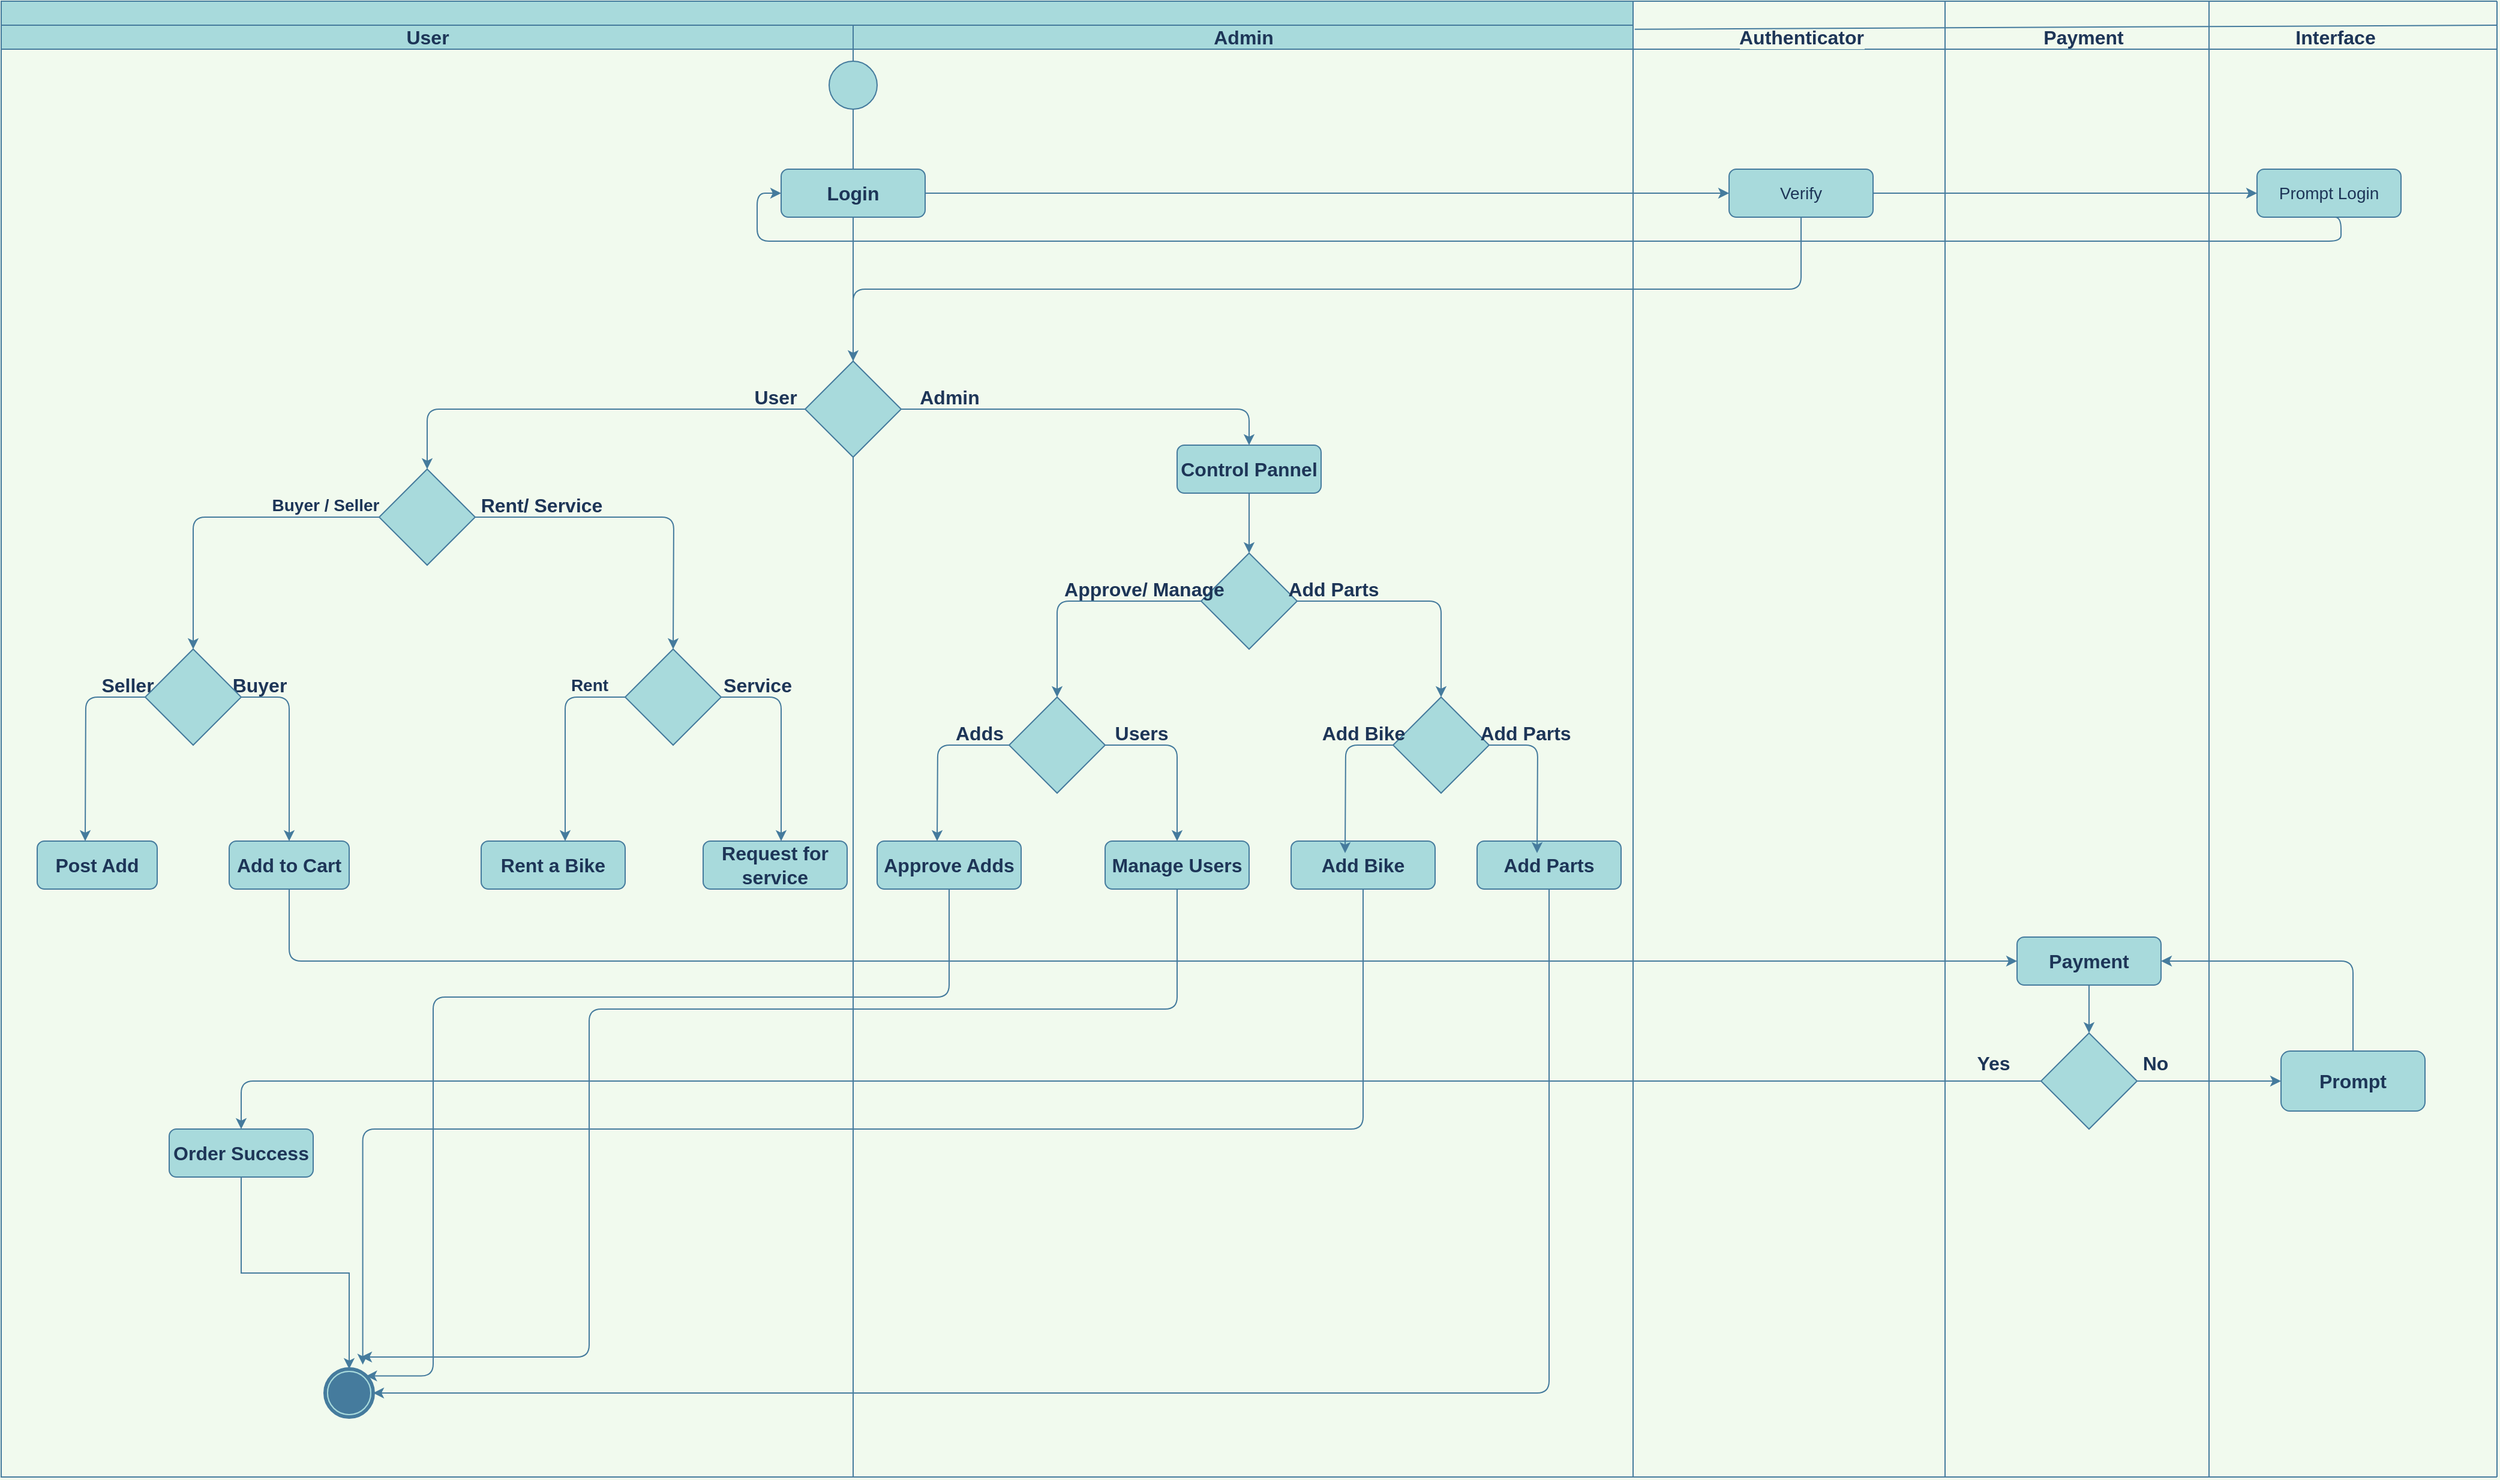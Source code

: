 <mxfile version="14.2.4" type="device" pages="2"><diagram name="Page-2" id="5qlqW452l-z0rdP3aqhX"><mxGraphModel dx="1447" dy="712" grid="1" gridSize="10" guides="1" tooltips="1" connect="1" arrows="1" fold="1" page="1" pageScale="1" pageWidth="850" pageHeight="1100" background="#F1FAEE" math="0" shadow="0"><root><mxCell id="WFBLkfifFqi8_NYRLRAN-0"/><mxCell id="WFBLkfifFqi8_NYRLRAN-1" parent="WFBLkfifFqi8_NYRLRAN-0"/><mxCell id="9y8z0oqOHh5RR7mbrxI9-0" value="" style="swimlane;html=1;childLayout=stackLayout;startSize=20;rounded=0;shadow=0;comic=0;labelBackgroundColor=none;strokeWidth=1;fontFamily=Verdana;fontSize=12;align=center;fillColor=#A8DADC;strokeColor=#457B9D;fontColor=#1D3557;" vertex="1" parent="WFBLkfifFqi8_NYRLRAN-1"><mxGeometry x="80" y="20" width="1360" height="1230" as="geometry"/></mxCell><mxCell id="9y8z0oqOHh5RR7mbrxI9-1" value="&lt;font style=&quot;font-size: 16px&quot;&gt;User&lt;/font&gt;" style="swimlane;html=1;startSize=20;fillColor=#A8DADC;strokeColor=#457B9D;fontColor=#1D3557;" vertex="1" parent="9y8z0oqOHh5RR7mbrxI9-0"><mxGeometry y="20" width="710" height="1210" as="geometry"/></mxCell><mxCell id="9y8z0oqOHh5RR7mbrxI9-2" value="&lt;font style=&quot;font-size: 16px&quot;&gt;&lt;b&gt;User&lt;/b&gt;&lt;/font&gt;" style="text;html=1;align=center;verticalAlign=middle;resizable=0;points=[];autosize=1;fontColor=#1D3557;" vertex="1" parent="9y8z0oqOHh5RR7mbrxI9-1"><mxGeometry x="620" y="300" width="50" height="20" as="geometry"/></mxCell><mxCell id="9y8z0oqOHh5RR7mbrxI9-3" value="" style="rhombus;whiteSpace=wrap;html=1;fillColor=#A8DADC;strokeColor=#457B9D;fontColor=#1D3557;" vertex="1" parent="9y8z0oqOHh5RR7mbrxI9-1"><mxGeometry x="315" y="370" width="80" height="80" as="geometry"/></mxCell><mxCell id="9y8z0oqOHh5RR7mbrxI9-4" value="&lt;font size=&quot;1&quot;&gt;&lt;b style=&quot;font-size: 16px&quot;&gt;Seller&lt;/b&gt;&lt;/font&gt;" style="text;html=1;align=center;verticalAlign=middle;resizable=0;points=[];autosize=1;fontColor=#1D3557;" vertex="1" parent="9y8z0oqOHh5RR7mbrxI9-1"><mxGeometry x="75" y="540" width="60" height="20" as="geometry"/></mxCell><mxCell id="9y8z0oqOHh5RR7mbrxI9-5" value="&lt;b&gt;&lt;font style=&quot;font-size: 16px&quot;&gt;Post Add&lt;/font&gt;&lt;/b&gt;" style="rounded=1;whiteSpace=wrap;html=1;fillColor=#A8DADC;strokeColor=#457B9D;fontColor=#1D3557;" vertex="1" parent="9y8z0oqOHh5RR7mbrxI9-1"><mxGeometry x="30" y="680" width="100" height="40" as="geometry"/></mxCell><mxCell id="9y8z0oqOHh5RR7mbrxI9-6" value="&lt;b&gt;&lt;font style=&quot;font-size: 16px&quot;&gt;Add to Cart&lt;/font&gt;&lt;/b&gt;" style="rounded=1;whiteSpace=wrap;html=1;fillColor=#A8DADC;strokeColor=#457B9D;fontColor=#1D3557;" vertex="1" parent="9y8z0oqOHh5RR7mbrxI9-1"><mxGeometry x="190" y="680" width="100" height="40" as="geometry"/></mxCell><mxCell id="9y8z0oqOHh5RR7mbrxI9-7" style="edgeStyle=orthogonalEdgeStyle;rounded=0;orthogonalLoop=1;jettySize=auto;html=1;exitX=0.5;exitY=1;exitDx=0;exitDy=0;entryX=0.5;entryY=0;entryDx=0;entryDy=0;strokeColor=#457B9D;fontColor=#1D3557;labelBackgroundColor=#F1FAEE;" edge="1" parent="9y8z0oqOHh5RR7mbrxI9-1" source="9y8z0oqOHh5RR7mbrxI9-8" target="9y8z0oqOHh5RR7mbrxI9-9"><mxGeometry relative="1" as="geometry"/></mxCell><mxCell id="9y8z0oqOHh5RR7mbrxI9-8" value="&lt;font size=&quot;1&quot;&gt;&lt;b style=&quot;font-size: 16px&quot;&gt;Order Success&lt;/b&gt;&lt;/font&gt;" style="rounded=1;whiteSpace=wrap;html=1;fillColor=#A8DADC;strokeColor=#457B9D;fontColor=#1D3557;" vertex="1" parent="9y8z0oqOHh5RR7mbrxI9-1"><mxGeometry x="140" y="920" width="120" height="40" as="geometry"/></mxCell><mxCell id="9y8z0oqOHh5RR7mbrxI9-9" value="" style="shape=mxgraph.bpmn.shape;html=1;verticalLabelPosition=bottom;verticalAlign=top;perimeter=ellipsePerimeter;outline=end;symbol=terminate;rounded=0;shadow=0;comic=0;strokeWidth=1;fontFamily=Verdana;fontSize=12;align=center;fillColor=#A8DADC;strokeColor=#457B9D;fontColor=#1D3557;labelBackgroundColor=#F1FAEE;" vertex="1" parent="9y8z0oqOHh5RR7mbrxI9-1"><mxGeometry x="270" y="1120" width="40" height="40" as="geometry"/></mxCell><mxCell id="9y8z0oqOHh5RR7mbrxI9-10" value="&lt;font size=&quot;1&quot;&gt;&lt;b style=&quot;font-size: 16px&quot;&gt;Buyer&lt;/b&gt;&lt;/font&gt;" style="text;html=1;align=center;verticalAlign=middle;resizable=0;points=[];autosize=1;fontColor=#1D3557;" vertex="1" parent="9y8z0oqOHh5RR7mbrxI9-1"><mxGeometry x="185" y="540" width="60" height="20" as="geometry"/></mxCell><mxCell id="9y8z0oqOHh5RR7mbrxI9-11" style="edgeStyle=orthogonalEdgeStyle;rounded=1;orthogonalLoop=1;jettySize=auto;html=1;exitX=1;exitY=0.5;exitDx=0;exitDy=0;entryX=0.5;entryY=0;entryDx=0;entryDy=0;strokeColor=#457B9D;fillColor=#A8DADC;fontColor=#1D3557;labelBackgroundColor=#F1FAEE;" edge="1" parent="9y8z0oqOHh5RR7mbrxI9-1" source="9y8z0oqOHh5RR7mbrxI9-12" target="9y8z0oqOHh5RR7mbrxI9-6"><mxGeometry relative="1" as="geometry"/></mxCell><mxCell id="9y8z0oqOHh5RR7mbrxI9-12" value="" style="rhombus;whiteSpace=wrap;html=1;strokeColor=#457B9D;fillColor=#A8DADC;fontColor=#1D3557;" vertex="1" parent="9y8z0oqOHh5RR7mbrxI9-1"><mxGeometry x="120" y="520" width="80" height="80" as="geometry"/></mxCell><mxCell id="9y8z0oqOHh5RR7mbrxI9-13" value="" style="rhombus;whiteSpace=wrap;html=1;strokeColor=#457B9D;fillColor=#A8DADC;fontColor=#1D3557;" vertex="1" parent="9y8z0oqOHh5RR7mbrxI9-1"><mxGeometry x="520" y="520" width="80" height="80" as="geometry"/></mxCell><mxCell id="9y8z0oqOHh5RR7mbrxI9-14" style="edgeStyle=orthogonalEdgeStyle;rounded=1;orthogonalLoop=1;jettySize=auto;html=1;exitX=0;exitY=0.5;exitDx=0;exitDy=0;strokeColor=#457B9D;fillColor=#A8DADC;fontColor=#1D3557;entryX=0.5;entryY=0;entryDx=0;entryDy=0;entryPerimeter=0;labelBackgroundColor=#F1FAEE;" edge="1" parent="9y8z0oqOHh5RR7mbrxI9-1" source="9y8z0oqOHh5RR7mbrxI9-3" target="9y8z0oqOHh5RR7mbrxI9-12"><mxGeometry relative="1" as="geometry"><mxPoint x="120" y="500" as="targetPoint"/></mxGeometry></mxCell><mxCell id="9y8z0oqOHh5RR7mbrxI9-15" value="&lt;font style=&quot;font-size: 14px&quot;&gt;&lt;b&gt;Buyer / Seller&lt;/b&gt;&lt;/font&gt;" style="text;html=1;align=center;verticalAlign=middle;resizable=0;points=[];autosize=1;fontColor=#1D3557;" vertex="1" parent="9y8z0oqOHh5RR7mbrxI9-1"><mxGeometry x="215" y="390" width="110" height="20" as="geometry"/></mxCell><mxCell id="9y8z0oqOHh5RR7mbrxI9-16" value="&lt;font size=&quot;1&quot;&gt;&lt;b style=&quot;font-size: 16px&quot;&gt;Rent/ Service&lt;/b&gt;&lt;/font&gt;" style="text;html=1;align=center;verticalAlign=middle;resizable=0;points=[];autosize=1;fontColor=#1D3557;" vertex="1" parent="9y8z0oqOHh5RR7mbrxI9-1"><mxGeometry x="390" y="390" width="120" height="20" as="geometry"/></mxCell><mxCell id="9y8z0oqOHh5RR7mbrxI9-17" value="&lt;font size=&quot;1&quot;&gt;&lt;b style=&quot;font-size: 16px&quot;&gt;Service&lt;/b&gt;&lt;/font&gt;" style="text;html=1;align=center;verticalAlign=middle;resizable=0;points=[];autosize=1;fontColor=#1D3557;" vertex="1" parent="9y8z0oqOHh5RR7mbrxI9-1"><mxGeometry x="595" y="540" width="70" height="20" as="geometry"/></mxCell><mxCell id="9y8z0oqOHh5RR7mbrxI9-18" value="&lt;font size=&quot;1&quot;&gt;&lt;b style=&quot;font-size: 16px&quot;&gt;Rent a Bike&lt;/b&gt;&lt;/font&gt;" style="rounded=1;whiteSpace=wrap;html=1;strokeColor=#457B9D;fillColor=#A8DADC;fontColor=#1D3557;" vertex="1" parent="9y8z0oqOHh5RR7mbrxI9-1"><mxGeometry x="400" y="680" width="120" height="40" as="geometry"/></mxCell><mxCell id="9y8z0oqOHh5RR7mbrxI9-19" value="&lt;font size=&quot;1&quot;&gt;&lt;b style=&quot;font-size: 16px&quot;&gt;Request for service&lt;/b&gt;&lt;/font&gt;" style="rounded=1;whiteSpace=wrap;html=1;strokeColor=#457B9D;fillColor=#A8DADC;fontColor=#1D3557;" vertex="1" parent="9y8z0oqOHh5RR7mbrxI9-1"><mxGeometry x="585" y="680" width="120" height="40" as="geometry"/></mxCell><mxCell id="9y8z0oqOHh5RR7mbrxI9-20" value="&lt;font style=&quot;font-size: 16px&quot;&gt;Admin&lt;/font&gt;" style="swimlane;html=1;startSize=20;fillColor=#A8DADC;strokeColor=#457B9D;fontColor=#1D3557;" vertex="1" parent="9y8z0oqOHh5RR7mbrxI9-0"><mxGeometry x="710" y="20" width="650" height="1210" as="geometry"/></mxCell><mxCell id="9y8z0oqOHh5RR7mbrxI9-21" value="&lt;font size=&quot;1&quot;&gt;&lt;b style=&quot;font-size: 16px&quot;&gt;Login&lt;/b&gt;&lt;/font&gt;" style="rounded=1;whiteSpace=wrap;html=1;fillColor=#A8DADC;strokeColor=#457B9D;fontColor=#1D3557;" vertex="1" parent="9y8z0oqOHh5RR7mbrxI9-20"><mxGeometry x="-60" y="120" width="120" height="40" as="geometry"/></mxCell><mxCell id="9y8z0oqOHh5RR7mbrxI9-22" style="edgeStyle=orthogonalEdgeStyle;rounded=1;orthogonalLoop=1;jettySize=auto;html=1;exitX=0.5;exitY=1;exitDx=0;exitDy=0;strokeColor=#457B9D;fillColor=#A8DADC;fontColor=#1D3557;labelBackgroundColor=#F1FAEE;" edge="1" parent="9y8z0oqOHh5RR7mbrxI9-20" source="9y8z0oqOHh5RR7mbrxI9-23" target="9y8z0oqOHh5RR7mbrxI9-27"><mxGeometry relative="1" as="geometry"/></mxCell><mxCell id="9y8z0oqOHh5RR7mbrxI9-23" value="&lt;font size=&quot;1&quot;&gt;&lt;b style=&quot;font-size: 16px&quot;&gt;Control Pannel&lt;/b&gt;&lt;/font&gt;" style="rounded=1;whiteSpace=wrap;html=1;fillColor=#A8DADC;strokeColor=#457B9D;fontColor=#1D3557;" vertex="1" parent="9y8z0oqOHh5RR7mbrxI9-20"><mxGeometry x="270" y="350" width="120" height="40" as="geometry"/></mxCell><mxCell id="9y8z0oqOHh5RR7mbrxI9-24" value="&lt;font size=&quot;1&quot;&gt;&lt;b style=&quot;font-size: 16px&quot;&gt;Approve Adds&lt;/b&gt;&lt;/font&gt;" style="rounded=1;whiteSpace=wrap;html=1;fillColor=#A8DADC;strokeColor=#457B9D;fontColor=#1D3557;" vertex="1" parent="9y8z0oqOHh5RR7mbrxI9-20"><mxGeometry x="20" y="680" width="120" height="40" as="geometry"/></mxCell><mxCell id="9y8z0oqOHh5RR7mbrxI9-25" value="" style="ellipse;whiteSpace=wrap;html=1;rounded=0;shadow=0;comic=0;labelBackgroundColor=none;strokeWidth=1;fillColor=#A8DADC;fontFamily=Verdana;fontSize=12;align=center;strokeColor=#457B9D;fontColor=#1D3557;" vertex="1" parent="9y8z0oqOHh5RR7mbrxI9-20"><mxGeometry x="-20" y="30" width="40" height="40" as="geometry"/></mxCell><mxCell id="9y8z0oqOHh5RR7mbrxI9-26" style="edgeStyle=orthogonalEdgeStyle;rounded=1;orthogonalLoop=1;jettySize=auto;html=1;exitX=0;exitY=0.5;exitDx=0;exitDy=0;entryX=0.5;entryY=0;entryDx=0;entryDy=0;strokeColor=#457B9D;fillColor=#A8DADC;fontColor=#1D3557;labelBackgroundColor=#F1FAEE;" edge="1" parent="9y8z0oqOHh5RR7mbrxI9-20" source="9y8z0oqOHh5RR7mbrxI9-27" target="9y8z0oqOHh5RR7mbrxI9-29"><mxGeometry relative="1" as="geometry"/></mxCell><mxCell id="9y8z0oqOHh5RR7mbrxI9-27" value="" style="rhombus;whiteSpace=wrap;html=1;fillColor=#A8DADC;strokeColor=#457B9D;fontColor=#1D3557;" vertex="1" parent="9y8z0oqOHh5RR7mbrxI9-20"><mxGeometry x="290" y="440" width="80" height="80" as="geometry"/></mxCell><mxCell id="9y8z0oqOHh5RR7mbrxI9-28" style="edgeStyle=orthogonalEdgeStyle;rounded=1;orthogonalLoop=1;jettySize=auto;html=1;exitX=1;exitY=0.5;exitDx=0;exitDy=0;entryX=0.5;entryY=0;entryDx=0;entryDy=0;strokeColor=#457B9D;fillColor=#A8DADC;fontColor=#1D3557;labelBackgroundColor=#F1FAEE;" edge="1" parent="9y8z0oqOHh5RR7mbrxI9-20" source="9y8z0oqOHh5RR7mbrxI9-29" target="9y8z0oqOHh5RR7mbrxI9-32"><mxGeometry relative="1" as="geometry"/></mxCell><mxCell id="9y8z0oqOHh5RR7mbrxI9-29" value="" style="rhombus;whiteSpace=wrap;html=1;strokeColor=#457B9D;fillColor=#A8DADC;fontColor=#1D3557;" vertex="1" parent="9y8z0oqOHh5RR7mbrxI9-20"><mxGeometry x="130" y="560" width="80" height="80" as="geometry"/></mxCell><mxCell id="9y8z0oqOHh5RR7mbrxI9-30" value="" style="rhombus;whiteSpace=wrap;html=1;strokeColor=#457B9D;fillColor=#A8DADC;fontColor=#1D3557;" vertex="1" parent="9y8z0oqOHh5RR7mbrxI9-20"><mxGeometry x="450" y="560" width="80" height="80" as="geometry"/></mxCell><mxCell id="9y8z0oqOHh5RR7mbrxI9-31" style="edgeStyle=orthogonalEdgeStyle;rounded=1;orthogonalLoop=1;jettySize=auto;html=1;exitX=1;exitY=0.5;exitDx=0;exitDy=0;strokeColor=#457B9D;fillColor=#A8DADC;fontColor=#1D3557;entryX=0.5;entryY=0;entryDx=0;entryDy=0;labelBackgroundColor=#F1FAEE;" edge="1" parent="9y8z0oqOHh5RR7mbrxI9-20" source="9y8z0oqOHh5RR7mbrxI9-27" target="9y8z0oqOHh5RR7mbrxI9-30"><mxGeometry relative="1" as="geometry"><mxPoint x="500" y="550" as="targetPoint"/></mxGeometry></mxCell><mxCell id="9y8z0oqOHh5RR7mbrxI9-32" value="&lt;font size=&quot;1&quot;&gt;&lt;b style=&quot;font-size: 16px&quot;&gt;Manage Users&lt;/b&gt;&lt;/font&gt;" style="rounded=1;whiteSpace=wrap;html=1;strokeColor=#457B9D;fillColor=#A8DADC;fontColor=#1D3557;" vertex="1" parent="9y8z0oqOHh5RR7mbrxI9-20"><mxGeometry x="210" y="680" width="120" height="40" as="geometry"/></mxCell><mxCell id="9y8z0oqOHh5RR7mbrxI9-33" value="&lt;font size=&quot;1&quot;&gt;&lt;b style=&quot;font-size: 16px&quot;&gt;Add Bike&lt;/b&gt;&lt;/font&gt;" style="rounded=1;whiteSpace=wrap;html=1;strokeColor=#457B9D;fillColor=#A8DADC;fontColor=#1D3557;" vertex="1" parent="9y8z0oqOHh5RR7mbrxI9-20"><mxGeometry x="365" y="680" width="120" height="40" as="geometry"/></mxCell><mxCell id="9y8z0oqOHh5RR7mbrxI9-34" value="&lt;font size=&quot;1&quot;&gt;&lt;b style=&quot;font-size: 16px&quot;&gt;Add Parts&lt;/b&gt;&lt;/font&gt;" style="rounded=1;whiteSpace=wrap;html=1;strokeColor=#457B9D;fillColor=#A8DADC;fontColor=#1D3557;" vertex="1" parent="9y8z0oqOHh5RR7mbrxI9-20"><mxGeometry x="520" y="680" width="120" height="40" as="geometry"/></mxCell><mxCell id="9y8z0oqOHh5RR7mbrxI9-35" value="&lt;font size=&quot;1&quot;&gt;&lt;b style=&quot;font-size: 16px&quot;&gt;Adds&lt;/b&gt;&lt;/font&gt;" style="text;html=1;align=center;verticalAlign=middle;resizable=0;points=[];autosize=1;fontColor=#1D3557;" vertex="1" parent="9y8z0oqOHh5RR7mbrxI9-20"><mxGeometry x="75" y="580" width="60" height="20" as="geometry"/></mxCell><mxCell id="9y8z0oqOHh5RR7mbrxI9-36" value="&lt;font size=&quot;1&quot;&gt;&lt;b style=&quot;font-size: 16px&quot;&gt;Add Bike&lt;/b&gt;&lt;/font&gt;" style="text;html=1;align=center;verticalAlign=middle;resizable=0;points=[];autosize=1;fontColor=#1D3557;" vertex="1" parent="9y8z0oqOHh5RR7mbrxI9-20"><mxGeometry x="385" y="580" width="80" height="20" as="geometry"/></mxCell><mxCell id="9y8z0oqOHh5RR7mbrxI9-37" value="&lt;font size=&quot;1&quot;&gt;&lt;b style=&quot;font-size: 16px&quot;&gt;Add Parts&lt;/b&gt;&lt;/font&gt;" style="text;html=1;align=center;verticalAlign=middle;resizable=0;points=[];autosize=1;fontColor=#1D3557;" vertex="1" parent="9y8z0oqOHh5RR7mbrxI9-20"><mxGeometry x="515" y="580" width="90" height="20" as="geometry"/></mxCell><mxCell id="9y8z0oqOHh5RR7mbrxI9-38" value="" style="endArrow=none;html=1;strokeColor=#457B9D;fillColor=#A8DADC;fontColor=#1D3557;labelBackgroundColor=#F1FAEE;" edge="1" parent="9y8z0oqOHh5RR7mbrxI9-0"><mxGeometry width="50" height="50" relative="1" as="geometry"><mxPoint x="1358" y="40" as="sourcePoint"/><mxPoint x="2080" y="40" as="targetPoint"/></mxGeometry></mxCell><mxCell id="9y8z0oqOHh5RR7mbrxI9-39" value="&lt;font style=&quot;font-size: 16px&quot;&gt;&lt;b&gt;Authenticator&lt;/b&gt;&lt;/font&gt;" style="edgeLabel;html=1;align=center;verticalAlign=middle;resizable=0;points=[];fontColor=#1D3557;labelBackgroundColor=#F1FAEE;" vertex="1" connectable="0" parent="9y8z0oqOHh5RR7mbrxI9-38"><mxGeometry x="-0.142" y="8" relative="1" as="geometry"><mxPoint x="-168.0" y="-2" as="offset"/></mxGeometry></mxCell><mxCell id="9y8z0oqOHh5RR7mbrxI9-40" style="edgeStyle=orthogonalEdgeStyle;rounded=1;orthogonalLoop=1;jettySize=auto;html=1;exitX=0.5;exitY=1;exitDx=0;exitDy=0;strokeColor=#457B9D;fillColor=#A8DADC;fontColor=#1D3557;entryX=0.855;entryY=0.145;entryDx=0;entryDy=0;entryPerimeter=0;labelBackgroundColor=#F1FAEE;" edge="1" parent="9y8z0oqOHh5RR7mbrxI9-0" source="9y8z0oqOHh5RR7mbrxI9-24" target="9y8z0oqOHh5RR7mbrxI9-9"><mxGeometry relative="1" as="geometry"><mxPoint x="310" y="1060" as="targetPoint"/><Array as="points"><mxPoint x="790" y="830"/><mxPoint x="360" y="830"/><mxPoint x="360" y="1146"/></Array></mxGeometry></mxCell><mxCell id="9y8z0oqOHh5RR7mbrxI9-41" style="edgeStyle=orthogonalEdgeStyle;rounded=1;orthogonalLoop=1;jettySize=auto;html=1;exitX=0.5;exitY=1;exitDx=0;exitDy=0;strokeColor=#457B9D;fillColor=#A8DADC;fontColor=#1D3557;entryX=0.783;entryY=-0.092;entryDx=0;entryDy=0;entryPerimeter=0;labelBackgroundColor=#F1FAEE;" edge="1" parent="9y8z0oqOHh5RR7mbrxI9-0" source="9y8z0oqOHh5RR7mbrxI9-33" target="9y8z0oqOHh5RR7mbrxI9-9"><mxGeometry relative="1" as="geometry"><mxPoint x="560" y="1160" as="targetPoint"/></mxGeometry></mxCell><mxCell id="9y8z0oqOHh5RR7mbrxI9-42" style="edgeStyle=orthogonalEdgeStyle;rounded=1;orthogonalLoop=1;jettySize=auto;html=1;exitX=0.5;exitY=1;exitDx=0;exitDy=0;entryX=1;entryY=0.5;entryDx=0;entryDy=0;strokeColor=#457B9D;fillColor=#A8DADC;fontColor=#1D3557;labelBackgroundColor=#F1FAEE;" edge="1" parent="9y8z0oqOHh5RR7mbrxI9-0" source="9y8z0oqOHh5RR7mbrxI9-34" target="9y8z0oqOHh5RR7mbrxI9-9"><mxGeometry relative="1" as="geometry"/></mxCell><mxCell id="9y8z0oqOHh5RR7mbrxI9-43" value="" style="endArrow=none;html=1;exitX=1;exitY=0.021;exitDx=0;exitDy=0;exitPerimeter=0;fillColor=#A8DADC;strokeColor=#457B9D;fontColor=#1D3557;labelBackgroundColor=#F1FAEE;" edge="1" parent="WFBLkfifFqi8_NYRLRAN-1"><mxGeometry width="50" height="50" relative="1" as="geometry"><mxPoint x="1390" y="59.95" as="sourcePoint"/><mxPoint x="1280" y="60" as="targetPoint"/></mxGeometry></mxCell><mxCell id="9y8z0oqOHh5RR7mbrxI9-44" value="" style="endArrow=none;html=1;strokeColor=#457B9D;fontColor=#1D3557;fillColor=#A8DADC;labelBackgroundColor=#F1FAEE;" edge="1" parent="WFBLkfifFqi8_NYRLRAN-1"><mxGeometry width="50" height="50" relative="1" as="geometry"><mxPoint x="2160" y="20" as="sourcePoint"/><mxPoint x="1280" y="20" as="targetPoint"/></mxGeometry></mxCell><mxCell id="9y8z0oqOHh5RR7mbrxI9-45" value="" style="endArrow=none;html=1;exitX=1;exitY=0;exitDx=0;exitDy=0;strokeColor=#457B9D;fontColor=#1D3557;labelBackgroundColor=#F1FAEE;" edge="1" parent="WFBLkfifFqi8_NYRLRAN-1"><mxGeometry width="50" height="50" relative="1" as="geometry"><mxPoint x="1390" y="40.0" as="sourcePoint"/><mxPoint x="1280" y="40" as="targetPoint"/></mxGeometry></mxCell><mxCell id="9y8z0oqOHh5RR7mbrxI9-46" style="edgeStyle=orthogonalEdgeStyle;rounded=1;orthogonalLoop=1;jettySize=auto;html=1;exitX=0;exitY=0.5;exitDx=0;exitDy=0;strokeColor=#457B9D;fillColor=#A8DADC;fontColor=#1D3557;entryX=0.5;entryY=0;entryDx=0;entryDy=0;labelBackgroundColor=#F1FAEE;" edge="1" parent="WFBLkfifFqi8_NYRLRAN-1" source="9y8z0oqOHh5RR7mbrxI9-48" target="9y8z0oqOHh5RR7mbrxI9-3"><mxGeometry relative="1" as="geometry"><mxPoint x="430.0" y="359.667" as="targetPoint"/></mxGeometry></mxCell><mxCell id="9y8z0oqOHh5RR7mbrxI9-47" style="edgeStyle=orthogonalEdgeStyle;rounded=1;orthogonalLoop=1;jettySize=auto;html=1;exitX=1;exitY=0.5;exitDx=0;exitDy=0;entryX=0.5;entryY=0;entryDx=0;entryDy=0;strokeColor=#457B9D;fillColor=#A8DADC;fontColor=#1D3557;labelBackgroundColor=#F1FAEE;" edge="1" parent="WFBLkfifFqi8_NYRLRAN-1" source="9y8z0oqOHh5RR7mbrxI9-48" target="9y8z0oqOHh5RR7mbrxI9-23"><mxGeometry relative="1" as="geometry"/></mxCell><mxCell id="9y8z0oqOHh5RR7mbrxI9-48" value="" style="rhombus;whiteSpace=wrap;html=1;fillColor=#A8DADC;strokeColor=#457B9D;fontColor=#1D3557;" vertex="1" parent="WFBLkfifFqi8_NYRLRAN-1"><mxGeometry x="750" y="320" width="80" height="80" as="geometry"/></mxCell><mxCell id="9y8z0oqOHh5RR7mbrxI9-49" style="edgeStyle=orthogonalEdgeStyle;rounded=1;orthogonalLoop=1;jettySize=auto;html=1;exitX=1;exitY=0.5;exitDx=0;exitDy=0;strokeColor=#457B9D;fillColor=#A8DADC;fontColor=#1D3557;labelBackgroundColor=#F1FAEE;" edge="1" parent="WFBLkfifFqi8_NYRLRAN-1" source="9y8z0oqOHh5RR7mbrxI9-3"><mxGeometry relative="1" as="geometry"><mxPoint x="640" y="560" as="targetPoint"/></mxGeometry></mxCell><mxCell id="9y8z0oqOHh5RR7mbrxI9-50" style="edgeStyle=orthogonalEdgeStyle;rounded=1;orthogonalLoop=1;jettySize=auto;html=1;exitX=0;exitY=0.5;exitDx=0;exitDy=0;strokeColor=#457B9D;fillColor=#A8DADC;fontColor=#1D3557;labelBackgroundColor=#F1FAEE;" edge="1" parent="WFBLkfifFqi8_NYRLRAN-1" source="9y8z0oqOHh5RR7mbrxI9-13"><mxGeometry relative="1" as="geometry"><mxPoint x="550" y="720" as="targetPoint"/><Array as="points"><mxPoint x="550" y="600"/><mxPoint x="550" y="720"/></Array></mxGeometry></mxCell><mxCell id="9y8z0oqOHh5RR7mbrxI9-51" style="edgeStyle=orthogonalEdgeStyle;rounded=1;orthogonalLoop=1;jettySize=auto;html=1;exitX=1;exitY=0.5;exitDx=0;exitDy=0;strokeColor=#457B9D;fillColor=#A8DADC;fontColor=#1D3557;labelBackgroundColor=#F1FAEE;" edge="1" parent="WFBLkfifFqi8_NYRLRAN-1" source="9y8z0oqOHh5RR7mbrxI9-13"><mxGeometry relative="1" as="geometry"><mxPoint x="730" y="720" as="targetPoint"/><Array as="points"><mxPoint x="730" y="600"/><mxPoint x="730" y="720"/></Array></mxGeometry></mxCell><mxCell id="9y8z0oqOHh5RR7mbrxI9-52" style="edgeStyle=orthogonalEdgeStyle;rounded=1;orthogonalLoop=1;jettySize=auto;html=1;exitX=0;exitY=0.5;exitDx=0;exitDy=0;strokeColor=#457B9D;fillColor=#A8DADC;fontColor=#1D3557;labelBackgroundColor=#F1FAEE;" edge="1" parent="WFBLkfifFqi8_NYRLRAN-1" source="9y8z0oqOHh5RR7mbrxI9-12"><mxGeometry relative="1" as="geometry"><mxPoint x="150" y="720" as="targetPoint"/></mxGeometry></mxCell><mxCell id="9y8z0oqOHh5RR7mbrxI9-53" value="&lt;font style=&quot;font-size: 14px&quot;&gt;&lt;b&gt;Rent&lt;/b&gt;&lt;/font&gt;" style="text;html=1;align=center;verticalAlign=middle;resizable=0;points=[];autosize=1;fontColor=#1D3557;" vertex="1" parent="WFBLkfifFqi8_NYRLRAN-1"><mxGeometry x="545" y="580" width="50" height="20" as="geometry"/></mxCell><mxCell id="9y8z0oqOHh5RR7mbrxI9-54" value="&lt;font size=&quot;1&quot;&gt;&lt;b style=&quot;font-size: 16px&quot;&gt;Admin&lt;/b&gt;&lt;/font&gt;" style="text;html=1;align=center;verticalAlign=middle;resizable=0;points=[];autosize=1;fontColor=#1D3557;" vertex="1" parent="WFBLkfifFqi8_NYRLRAN-1"><mxGeometry x="835" y="340" width="70" height="20" as="geometry"/></mxCell><mxCell id="9y8z0oqOHh5RR7mbrxI9-55" style="edgeStyle=orthogonalEdgeStyle;rounded=1;orthogonalLoop=1;jettySize=auto;html=1;exitX=0;exitY=0.5;exitDx=0;exitDy=0;strokeColor=#457B9D;fillColor=#A8DADC;fontColor=#1D3557;labelBackgroundColor=#F1FAEE;" edge="1" parent="WFBLkfifFqi8_NYRLRAN-1" source="9y8z0oqOHh5RR7mbrxI9-29"><mxGeometry relative="1" as="geometry"><mxPoint x="860" y="720" as="targetPoint"/></mxGeometry></mxCell><mxCell id="9y8z0oqOHh5RR7mbrxI9-56" style="edgeStyle=orthogonalEdgeStyle;rounded=1;orthogonalLoop=1;jettySize=auto;html=1;exitX=0;exitY=0.5;exitDx=0;exitDy=0;strokeColor=#457B9D;fillColor=#A8DADC;fontColor=#1D3557;labelBackgroundColor=#F1FAEE;" edge="1" parent="WFBLkfifFqi8_NYRLRAN-1" source="9y8z0oqOHh5RR7mbrxI9-30"><mxGeometry relative="1" as="geometry"><mxPoint x="1200" y="730" as="targetPoint"/></mxGeometry></mxCell><mxCell id="9y8z0oqOHh5RR7mbrxI9-57" style="edgeStyle=orthogonalEdgeStyle;rounded=1;orthogonalLoop=1;jettySize=auto;html=1;exitX=1;exitY=0.5;exitDx=0;exitDy=0;strokeColor=#457B9D;fillColor=#A8DADC;fontColor=#1D3557;labelBackgroundColor=#F1FAEE;" edge="1" parent="WFBLkfifFqi8_NYRLRAN-1" source="9y8z0oqOHh5RR7mbrxI9-30"><mxGeometry relative="1" as="geometry"><mxPoint x="1360" y="730" as="targetPoint"/></mxGeometry></mxCell><mxCell id="9y8z0oqOHh5RR7mbrxI9-58" value="&lt;font size=&quot;1&quot;&gt;&lt;b style=&quot;font-size: 16px&quot;&gt;&amp;nbsp;Approve/ Manage&lt;/b&gt;&lt;/font&gt;" style="text;html=1;align=center;verticalAlign=middle;resizable=0;points=[];autosize=1;fontColor=#1D3557;" vertex="1" parent="WFBLkfifFqi8_NYRLRAN-1"><mxGeometry x="955" y="500" width="150" height="20" as="geometry"/></mxCell><mxCell id="9y8z0oqOHh5RR7mbrxI9-59" value="&lt;font size=&quot;1&quot;&gt;&lt;b style=&quot;font-size: 16px&quot;&gt;Add Parts&lt;/b&gt;&lt;/font&gt;" style="text;html=1;align=center;verticalAlign=middle;resizable=0;points=[];autosize=1;fontColor=#1D3557;" vertex="1" parent="WFBLkfifFqi8_NYRLRAN-1"><mxGeometry x="1145" y="500" width="90" height="20" as="geometry"/></mxCell><mxCell id="9y8z0oqOHh5RR7mbrxI9-60" value="&lt;font size=&quot;1&quot;&gt;&lt;b style=&quot;font-size: 16px&quot;&gt;Users&lt;/b&gt;&lt;/font&gt;" style="text;html=1;align=center;verticalAlign=middle;resizable=0;points=[];autosize=1;fontColor=#1D3557;" vertex="1" parent="WFBLkfifFqi8_NYRLRAN-1"><mxGeometry x="1000" y="620" width="60" height="20" as="geometry"/></mxCell><mxCell id="9y8z0oqOHh5RR7mbrxI9-61" style="edgeStyle=orthogonalEdgeStyle;rounded=1;orthogonalLoop=1;jettySize=auto;html=1;exitX=0.5;exitY=1;exitDx=0;exitDy=0;strokeColor=#457B9D;fillColor=#A8DADC;fontColor=#1D3557;entryX=0.5;entryY=0;entryDx=0;entryDy=0;labelBackgroundColor=#F1FAEE;" edge="1" parent="WFBLkfifFqi8_NYRLRAN-1" source="9y8z0oqOHh5RR7mbrxI9-63" target="9y8z0oqOHh5RR7mbrxI9-48"><mxGeometry relative="1" as="geometry"><mxPoint x="810" y="280" as="targetPoint"/></mxGeometry></mxCell><mxCell id="9y8z0oqOHh5RR7mbrxI9-62" style="edgeStyle=orthogonalEdgeStyle;rounded=1;orthogonalLoop=1;jettySize=auto;html=1;exitX=1;exitY=0.5;exitDx=0;exitDy=0;entryX=0;entryY=0.5;entryDx=0;entryDy=0;strokeColor=#457B9D;fillColor=#A8DADC;fontColor=#1D3557;labelBackgroundColor=#F1FAEE;" edge="1" parent="WFBLkfifFqi8_NYRLRAN-1" source="9y8z0oqOHh5RR7mbrxI9-63" target="9y8z0oqOHh5RR7mbrxI9-71"><mxGeometry relative="1" as="geometry"/></mxCell><mxCell id="9y8z0oqOHh5RR7mbrxI9-63" value="&lt;font style=&quot;font-size: 14px&quot;&gt;Verify&lt;/font&gt;" style="rounded=1;whiteSpace=wrap;html=1;strokeColor=#457B9D;fillColor=#A8DADC;fontColor=#1D3557;" vertex="1" parent="WFBLkfifFqi8_NYRLRAN-1"><mxGeometry x="1520" y="160" width="120" height="40" as="geometry"/></mxCell><mxCell id="9y8z0oqOHh5RR7mbrxI9-64" style="edgeStyle=orthogonalEdgeStyle;rounded=0;orthogonalLoop=1;jettySize=auto;html=1;exitX=1;exitY=0.5;exitDx=0;exitDy=0;entryX=0;entryY=0.5;entryDx=0;entryDy=0;strokeColor=#457B9D;fontColor=#1D3557;labelBackgroundColor=#F1FAEE;" edge="1" parent="WFBLkfifFqi8_NYRLRAN-1" source="9y8z0oqOHh5RR7mbrxI9-21" target="9y8z0oqOHh5RR7mbrxI9-63"><mxGeometry relative="1" as="geometry"><mxPoint x="960" y="180.0" as="targetPoint"/></mxGeometry></mxCell><mxCell id="9y8z0oqOHh5RR7mbrxI9-65" value="&lt;font style=&quot;font-size: 16px&quot;&gt;&lt;b&gt;Payment&lt;/b&gt;&lt;/font&gt;" style="text;html=1;align=center;verticalAlign=middle;resizable=0;points=[];autosize=1;fontColor=#1D3557;" vertex="1" parent="WFBLkfifFqi8_NYRLRAN-1"><mxGeometry x="1775" y="40" width="80" height="20" as="geometry"/></mxCell><mxCell id="9y8z0oqOHh5RR7mbrxI9-66" value="&lt;font style=&quot;font-size: 16px&quot;&gt;&lt;b&gt;Interface&lt;/b&gt;&lt;/font&gt;" style="text;html=1;align=center;verticalAlign=middle;resizable=0;points=[];autosize=1;fontColor=#1D3557;" vertex="1" parent="WFBLkfifFqi8_NYRLRAN-1"><mxGeometry x="1985" y="40" width="80" height="20" as="geometry"/></mxCell><mxCell id="9y8z0oqOHh5RR7mbrxI9-67" value="" style="endArrow=none;html=1;strokeColor=#457B9D;fillColor=#A8DADC;fontColor=#1D3557;exitX=1;exitY=1;exitDx=0;exitDy=0;labelBackgroundColor=#F1FAEE;" edge="1" parent="WFBLkfifFqi8_NYRLRAN-1" source="9y8z0oqOHh5RR7mbrxI9-20"><mxGeometry width="50" height="50" relative="1" as="geometry"><mxPoint x="1620" y="1050" as="sourcePoint"/><mxPoint x="2160" y="1250" as="targetPoint"/></mxGeometry></mxCell><mxCell id="9y8z0oqOHh5RR7mbrxI9-68" value="" style="endArrow=none;html=1;strokeColor=#457B9D;fillColor=#A8DADC;fontColor=#1D3557;labelBackgroundColor=#F1FAEE;" edge="1" parent="WFBLkfifFqi8_NYRLRAN-1"><mxGeometry width="50" height="50" relative="1" as="geometry"><mxPoint x="1700" y="1250" as="sourcePoint"/><mxPoint x="1700" y="20" as="targetPoint"/></mxGeometry></mxCell><mxCell id="9y8z0oqOHh5RR7mbrxI9-69" value="" style="endArrow=none;html=1;strokeColor=#457B9D;fillColor=#A8DADC;fontColor=#1D3557;exitX=1.001;exitY=0.019;exitDx=0;exitDy=0;exitPerimeter=0;labelBackgroundColor=#F1FAEE;" edge="1" parent="WFBLkfifFqi8_NYRLRAN-1" source="9y8z0oqOHh5RR7mbrxI9-0"><mxGeometry width="50" height="50" relative="1" as="geometry"><mxPoint x="1960" y="70" as="sourcePoint"/><mxPoint x="2160" y="40" as="targetPoint"/></mxGeometry></mxCell><mxCell id="9y8z0oqOHh5RR7mbrxI9-70" style="edgeStyle=orthogonalEdgeStyle;rounded=1;orthogonalLoop=1;jettySize=auto;html=1;exitX=0.5;exitY=1;exitDx=0;exitDy=0;entryX=0;entryY=0.5;entryDx=0;entryDy=0;strokeColor=#457B9D;fillColor=#A8DADC;fontColor=#1D3557;labelBackgroundColor=#F1FAEE;" edge="1" parent="WFBLkfifFqi8_NYRLRAN-1" source="9y8z0oqOHh5RR7mbrxI9-71" target="9y8z0oqOHh5RR7mbrxI9-21"><mxGeometry relative="1" as="geometry"><Array as="points"><mxPoint x="2030" y="200"/><mxPoint x="2030" y="220"/><mxPoint x="710" y="220"/><mxPoint x="710" y="180"/></Array></mxGeometry></mxCell><mxCell id="9y8z0oqOHh5RR7mbrxI9-71" value="&lt;font style=&quot;font-size: 14px&quot;&gt;Prompt Login&lt;/font&gt;" style="rounded=1;whiteSpace=wrap;html=1;strokeColor=#457B9D;fillColor=#A8DADC;fontColor=#1D3557;" vertex="1" parent="WFBLkfifFqi8_NYRLRAN-1"><mxGeometry x="1960" y="160" width="120" height="40" as="geometry"/></mxCell><mxCell id="9y8z0oqOHh5RR7mbrxI9-72" style="edgeStyle=orthogonalEdgeStyle;rounded=1;orthogonalLoop=1;jettySize=auto;html=1;exitX=0.5;exitY=1;exitDx=0;exitDy=0;entryX=0.5;entryY=0;entryDx=0;entryDy=0;strokeColor=#457B9D;fillColor=#A8DADC;fontColor=#1D3557;labelBackgroundColor=#F1FAEE;" edge="1" parent="WFBLkfifFqi8_NYRLRAN-1" source="9y8z0oqOHh5RR7mbrxI9-73" target="9y8z0oqOHh5RR7mbrxI9-76"><mxGeometry relative="1" as="geometry"/></mxCell><mxCell id="9y8z0oqOHh5RR7mbrxI9-73" value="&lt;font size=&quot;1&quot;&gt;&lt;b style=&quot;font-size: 16px&quot;&gt;Payment&lt;/b&gt;&lt;/font&gt;" style="rounded=1;whiteSpace=wrap;html=1;strokeColor=#457B9D;fillColor=#A8DADC;fontColor=#1D3557;" vertex="1" parent="WFBLkfifFqi8_NYRLRAN-1"><mxGeometry x="1760" y="800" width="120" height="40" as="geometry"/></mxCell><mxCell id="9y8z0oqOHh5RR7mbrxI9-74" style="edgeStyle=orthogonalEdgeStyle;rounded=1;orthogonalLoop=1;jettySize=auto;html=1;exitX=0;exitY=0.5;exitDx=0;exitDy=0;strokeColor=#457B9D;fillColor=#A8DADC;fontColor=#1D3557;entryX=0.5;entryY=0;entryDx=0;entryDy=0;labelBackgroundColor=#F1FAEE;" edge="1" parent="WFBLkfifFqi8_NYRLRAN-1" source="9y8z0oqOHh5RR7mbrxI9-76" target="9y8z0oqOHh5RR7mbrxI9-8"><mxGeometry relative="1" as="geometry"><mxPoint x="270" y="910" as="targetPoint"/><Array as="points"><mxPoint x="280" y="920"/></Array></mxGeometry></mxCell><mxCell id="9y8z0oqOHh5RR7mbrxI9-75" style="edgeStyle=orthogonalEdgeStyle;rounded=1;orthogonalLoop=1;jettySize=auto;html=1;exitX=1;exitY=0.5;exitDx=0;exitDy=0;strokeColor=#457B9D;fillColor=#A8DADC;fontColor=#1D3557;entryX=0;entryY=0.5;entryDx=0;entryDy=0;labelBackgroundColor=#F1FAEE;" edge="1" parent="WFBLkfifFqi8_NYRLRAN-1" source="9y8z0oqOHh5RR7mbrxI9-76" target="9y8z0oqOHh5RR7mbrxI9-80"><mxGeometry relative="1" as="geometry"><mxPoint x="1970" y="919.667" as="targetPoint"/></mxGeometry></mxCell><mxCell id="9y8z0oqOHh5RR7mbrxI9-76" value="" style="rhombus;whiteSpace=wrap;html=1;strokeColor=#457B9D;fillColor=#A8DADC;fontColor=#1D3557;" vertex="1" parent="WFBLkfifFqi8_NYRLRAN-1"><mxGeometry x="1780" y="880" width="80" height="80" as="geometry"/></mxCell><mxCell id="9y8z0oqOHh5RR7mbrxI9-77" value="" style="endArrow=none;html=1;strokeColor=#457B9D;fillColor=#A8DADC;fontColor=#1D3557;labelBackgroundColor=#F1FAEE;" edge="1" parent="WFBLkfifFqi8_NYRLRAN-1"><mxGeometry width="50" height="50" relative="1" as="geometry"><mxPoint x="1920" y="1250" as="sourcePoint"/><mxPoint x="1920" y="20" as="targetPoint"/></mxGeometry></mxCell><mxCell id="9y8z0oqOHh5RR7mbrxI9-78" value="" style="endArrow=none;html=1;strokeColor=#457B9D;fillColor=#A8DADC;fontColor=#1D3557;labelBackgroundColor=#F1FAEE;" edge="1" parent="WFBLkfifFqi8_NYRLRAN-1"><mxGeometry width="50" height="50" relative="1" as="geometry"><mxPoint x="2160" y="1250" as="sourcePoint"/><mxPoint x="2160" y="20" as="targetPoint"/></mxGeometry></mxCell><mxCell id="9y8z0oqOHh5RR7mbrxI9-79" style="edgeStyle=orthogonalEdgeStyle;rounded=1;orthogonalLoop=1;jettySize=auto;html=1;exitX=0.5;exitY=0;exitDx=0;exitDy=0;entryX=1;entryY=0.5;entryDx=0;entryDy=0;strokeColor=#457B9D;fillColor=#A8DADC;fontColor=#1D3557;labelBackgroundColor=#F1FAEE;" edge="1" parent="WFBLkfifFqi8_NYRLRAN-1" source="9y8z0oqOHh5RR7mbrxI9-80" target="9y8z0oqOHh5RR7mbrxI9-73"><mxGeometry relative="1" as="geometry"/></mxCell><mxCell id="9y8z0oqOHh5RR7mbrxI9-80" value="&lt;font size=&quot;1&quot;&gt;&lt;b style=&quot;font-size: 16px&quot;&gt;Prompt&lt;/b&gt;&lt;/font&gt;" style="rounded=1;whiteSpace=wrap;html=1;strokeColor=#457B9D;fillColor=#A8DADC;fontColor=#1D3557;" vertex="1" parent="WFBLkfifFqi8_NYRLRAN-1"><mxGeometry x="1980" y="895" width="120" height="50" as="geometry"/></mxCell><mxCell id="9y8z0oqOHh5RR7mbrxI9-81" value="&lt;font size=&quot;1&quot;&gt;&lt;b style=&quot;font-size: 16px&quot;&gt;Yes&lt;/b&gt;&lt;/font&gt;" style="text;html=1;align=center;verticalAlign=middle;resizable=0;points=[];autosize=1;fontColor=#1D3557;" vertex="1" parent="WFBLkfifFqi8_NYRLRAN-1"><mxGeometry x="1720" y="895" width="40" height="20" as="geometry"/></mxCell><mxCell id="9y8z0oqOHh5RR7mbrxI9-82" value="&lt;font size=&quot;1&quot;&gt;&lt;b style=&quot;font-size: 16px&quot;&gt;No&lt;/b&gt;&lt;/font&gt;" style="text;html=1;align=center;verticalAlign=middle;resizable=0;points=[];autosize=1;fontColor=#1D3557;" vertex="1" parent="WFBLkfifFqi8_NYRLRAN-1"><mxGeometry x="1855" y="895" width="40" height="20" as="geometry"/></mxCell><mxCell id="9y8z0oqOHh5RR7mbrxI9-83" style="edgeStyle=orthogonalEdgeStyle;rounded=1;orthogonalLoop=1;jettySize=auto;html=1;exitX=0.5;exitY=1;exitDx=0;exitDy=0;strokeColor=#457B9D;fillColor=#A8DADC;fontColor=#1D3557;entryX=0;entryY=0.5;entryDx=0;entryDy=0;labelBackgroundColor=#F1FAEE;" edge="1" parent="WFBLkfifFqi8_NYRLRAN-1" source="9y8z0oqOHh5RR7mbrxI9-6" target="9y8z0oqOHh5RR7mbrxI9-73"><mxGeometry relative="1" as="geometry"><mxPoint x="1350" y="970.0" as="targetPoint"/></mxGeometry></mxCell><mxCell id="9y8z0oqOHh5RR7mbrxI9-84" style="edgeStyle=orthogonalEdgeStyle;rounded=1;orthogonalLoop=1;jettySize=auto;html=1;exitX=0.5;exitY=1;exitDx=0;exitDy=0;strokeColor=#457B9D;fillColor=#A8DADC;fontColor=#1D3557;labelBackgroundColor=#F1FAEE;" edge="1" parent="WFBLkfifFqi8_NYRLRAN-1" source="9y8z0oqOHh5RR7mbrxI9-32"><mxGeometry relative="1" as="geometry"><mxPoint x="380" y="1150" as="targetPoint"/><Array as="points"><mxPoint x="1060" y="860"/><mxPoint x="570" y="860"/></Array></mxGeometry></mxCell></root></mxGraphModel></diagram><diagram name="Page-2" id="CWVWG2m1MCFUjbb3dc_u"><mxGraphModel dx="868" dy="427" grid="1" gridSize="10" guides="1" tooltips="1" connect="1" arrows="1" fold="1" page="1" pageScale="1" pageWidth="850" pageHeight="1100" background="#F1FAEE" math="0" shadow="0"><root><mxCell id="WFBLkfifFqi8_NYRLRAN-0"/><mxCell id="WFBLkfifFqi8_NYRLRAN-1" parent="WFBLkfifFqi8_NYRLRAN-0"/><mxCell id="PjLJX84kvkaCEelIq_xf-0" value="User" style="swimlane;fontStyle=1;align=center;verticalAlign=top;childLayout=stackLayout;horizontal=1;startSize=26;horizontalStack=0;resizeParent=1;resizeParentMax=0;resizeLast=0;collapsible=1;marginBottom=0;fillColor=#A8DADC;strokeColor=#457B9D;fontColor=#1D3557;" vertex="1" parent="WFBLkfifFqi8_NYRLRAN-1"><mxGeometry x="240" y="120" width="160" height="208" as="geometry"/></mxCell><mxCell id="PjLJX84kvkaCEelIq_xf-1" value="ID&#10;Name&#10;Address&#10;Phone" style="text;strokeColor=#457B9D;fillColor=#A8DADC;align=left;verticalAlign=top;spacingLeft=4;spacingRight=4;overflow=hidden;rotatable=0;points=[[0,0.5],[1,0.5]];portConstraint=eastwest;fontSize=14;fontColor=#1D3557;" vertex="1" parent="PjLJX84kvkaCEelIq_xf-0"><mxGeometry y="26" width="160" height="84" as="geometry"/></mxCell><mxCell id="PjLJX84kvkaCEelIq_xf-2" value="" style="line;strokeWidth=1;fillColor=none;align=left;verticalAlign=middle;spacingTop=-1;spacingLeft=3;spacingRight=3;rotatable=0;labelPosition=right;points=[];portConstraint=eastwest;strokeColor=#457B9D;fontColor=#1D3557;labelBackgroundColor=#F1FAEE;" vertex="1" parent="PjLJX84kvkaCEelIq_xf-0"><mxGeometry y="110" width="160" height="8" as="geometry"/></mxCell><mxCell id="PjLJX84kvkaCEelIq_xf-3" value="Add name&#10;Add address&#10;Add phone&#10;Add type" style="text;strokeColor=#457B9D;fillColor=#A8DADC;align=left;verticalAlign=top;spacingLeft=4;spacingRight=4;overflow=hidden;rotatable=0;points=[[0,0.5],[1,0.5]];portConstraint=eastwest;fontSize=14;fontColor=#1D3557;" vertex="1" parent="PjLJX84kvkaCEelIq_xf-0"><mxGeometry y="118" width="160" height="90" as="geometry"/></mxCell><mxCell id="PjLJX84kvkaCEelIq_xf-4" value="Item" style="swimlane;fontStyle=1;align=center;verticalAlign=top;childLayout=stackLayout;horizontal=1;startSize=26;horizontalStack=0;resizeParent=1;resizeParentMax=0;resizeLast=0;collapsible=1;marginBottom=0;fontSize=14;fillColor=#A8DADC;strokeColor=#457B9D;fontColor=#1D3557;" vertex="1" parent="WFBLkfifFqi8_NYRLRAN-1"><mxGeometry y="380" width="160" height="200" as="geometry"/></mxCell><mxCell id="PjLJX84kvkaCEelIq_xf-5" value="Id&#10;Name&#10;Type&#10;Price&#10;Quantity" style="text;strokeColor=#457B9D;fillColor=#A8DADC;align=left;verticalAlign=top;spacingLeft=4;spacingRight=4;overflow=hidden;rotatable=0;points=[[0,0.5],[1,0.5]];portConstraint=eastwest;fontSize=14;fontColor=#1D3557;" vertex="1" parent="PjLJX84kvkaCEelIq_xf-4"><mxGeometry y="26" width="160" height="100" as="geometry"/></mxCell><mxCell id="PjLJX84kvkaCEelIq_xf-6" value="" style="line;strokeWidth=1;fillColor=none;align=left;verticalAlign=middle;spacingTop=-1;spacingLeft=3;spacingRight=3;rotatable=0;labelPosition=right;points=[];portConstraint=eastwest;strokeColor=#457B9D;fontColor=#1D3557;labelBackgroundColor=#F1FAEE;" vertex="1" parent="PjLJX84kvkaCEelIq_xf-4"><mxGeometry y="126" width="160" height="8" as="geometry"/></mxCell><mxCell id="PjLJX84kvkaCEelIq_xf-7" value="Add name&#10;Add price&#10;Add quantity" style="text;strokeColor=#457B9D;fillColor=#A8DADC;align=left;verticalAlign=top;spacingLeft=4;spacingRight=4;overflow=hidden;rotatable=0;points=[[0,0.5],[1,0.5]];portConstraint=eastwest;fontSize=14;fontColor=#1D3557;" vertex="1" parent="PjLJX84kvkaCEelIq_xf-4"><mxGeometry y="134" width="160" height="66" as="geometry"/></mxCell><mxCell id="PjLJX84kvkaCEelIq_xf-8" value="Sell" style="swimlane;fontStyle=1;align=center;verticalAlign=top;childLayout=stackLayout;horizontal=1;startSize=26;horizontalStack=0;resizeParent=1;resizeParentMax=0;resizeLast=0;collapsible=1;marginBottom=0;fontSize=14;fillColor=#A8DADC;strokeColor=#457B9D;fontColor=#1D3557;" vertex="1" parent="WFBLkfifFqi8_NYRLRAN-1"><mxGeometry x="240" y="380" width="160" height="150" as="geometry"/></mxCell><mxCell id="PjLJX84kvkaCEelIq_xf-9" value="User Id&#10;Item Id&#10;" style="text;strokeColor=#457B9D;fillColor=#A8DADC;align=left;verticalAlign=top;spacingLeft=4;spacingRight=4;overflow=hidden;rotatable=0;points=[[0,0.5],[1,0.5]];portConstraint=eastwest;fontSize=14;fontColor=#1D3557;" vertex="1" parent="PjLJX84kvkaCEelIq_xf-8"><mxGeometry y="26" width="160" height="54" as="geometry"/></mxCell><mxCell id="PjLJX84kvkaCEelIq_xf-10" value="" style="line;strokeWidth=1;fillColor=none;align=left;verticalAlign=middle;spacingTop=-1;spacingLeft=3;spacingRight=3;rotatable=0;labelPosition=right;points=[];portConstraint=eastwest;strokeColor=#457B9D;fontColor=#1D3557;labelBackgroundColor=#F1FAEE;" vertex="1" parent="PjLJX84kvkaCEelIq_xf-8"><mxGeometry y="80" width="160" height="8" as="geometry"/></mxCell><mxCell id="PjLJX84kvkaCEelIq_xf-11" value="Add user id&#10;Add item id" style="text;strokeColor=#457B9D;fillColor=#A8DADC;align=left;verticalAlign=top;spacingLeft=4;spacingRight=4;overflow=hidden;rotatable=0;points=[[0,0.5],[1,0.5]];portConstraint=eastwest;fontSize=14;fontColor=#1D3557;" vertex="1" parent="PjLJX84kvkaCEelIq_xf-8"><mxGeometry y="88" width="160" height="62" as="geometry"/></mxCell><mxCell id="PjLJX84kvkaCEelIq_xf-12" value="Classname" style="swimlane;fontStyle=1;align=center;verticalAlign=top;childLayout=stackLayout;horizontal=1;startSize=26;horizontalStack=0;resizeParent=1;resizeParentMax=0;resizeLast=0;collapsible=1;marginBottom=0;fontSize=14;fillColor=#A8DADC;strokeColor=#457B9D;fontColor=#1D3557;" vertex="1" parent="WFBLkfifFqi8_NYRLRAN-1"><mxGeometry x="510" y="380" width="160" height="130" as="geometry"/></mxCell><mxCell id="PjLJX84kvkaCEelIq_xf-13" value="Id&#10;User Id&#10;Order Id" style="text;strokeColor=#457B9D;fillColor=#A8DADC;align=left;verticalAlign=top;spacingLeft=4;spacingRight=4;overflow=hidden;rotatable=0;points=[[0,0.5],[1,0.5]];portConstraint=eastwest;fontSize=14;fontColor=#1D3557;" vertex="1" parent="PjLJX84kvkaCEelIq_xf-12"><mxGeometry y="26" width="160" height="54" as="geometry"/></mxCell><mxCell id="PjLJX84kvkaCEelIq_xf-14" value="" style="line;strokeWidth=1;fillColor=none;align=left;verticalAlign=middle;spacingTop=-1;spacingLeft=3;spacingRight=3;rotatable=0;labelPosition=right;points=[];portConstraint=eastwest;strokeColor=#457B9D;fontColor=#1D3557;labelBackgroundColor=#F1FAEE;" vertex="1" parent="PjLJX84kvkaCEelIq_xf-12"><mxGeometry y="80" width="160" height="8" as="geometry"/></mxCell><mxCell id="PjLJX84kvkaCEelIq_xf-15" value="Add item" style="text;strokeColor=#457B9D;fillColor=#A8DADC;align=left;verticalAlign=top;spacingLeft=4;spacingRight=4;overflow=hidden;rotatable=0;points=[[0,0.5],[1,0.5]];portConstraint=eastwest;fontSize=14;fontColor=#1D3557;" vertex="1" parent="PjLJX84kvkaCEelIq_xf-12"><mxGeometry y="88" width="160" height="42" as="geometry"/></mxCell><mxCell id="PjLJX84kvkaCEelIq_xf-16" value="" style="endArrow=classic;html=1;fontSize=14;exitX=0.356;exitY=1.031;exitDx=0;exitDy=0;exitPerimeter=0;entryX=0.429;entryY=-0.004;entryDx=0;entryDy=0;entryPerimeter=0;strokeColor=#457B9D;fontColor=#1D3557;labelBackgroundColor=#F1FAEE;" edge="1" parent="WFBLkfifFqi8_NYRLRAN-1" source="PjLJX84kvkaCEelIq_xf-3" target="PjLJX84kvkaCEelIq_xf-4"><mxGeometry width="50" height="50" relative="1" as="geometry"><mxPoint x="290" y="380" as="sourcePoint"/><mxPoint x="60" y="360" as="targetPoint"/><Array as="points"><mxPoint x="297" y="360"/><mxPoint x="69" y="360"/></Array></mxGeometry></mxCell><mxCell id="PjLJX84kvkaCEelIq_xf-17" value="" style="endArrow=classic;html=1;fontSize=14;entryX=0.5;entryY=0;entryDx=0;entryDy=0;strokeColor=#457B9D;fontColor=#1D3557;labelBackgroundColor=#F1FAEE;" edge="1" parent="WFBLkfifFqi8_NYRLRAN-1" target="PjLJX84kvkaCEelIq_xf-8"><mxGeometry width="50" height="50" relative="1" as="geometry"><mxPoint x="320" y="330" as="sourcePoint"/><mxPoint x="450" y="360" as="targetPoint"/></mxGeometry></mxCell><mxCell id="PjLJX84kvkaCEelIq_xf-18" value="" style="endArrow=classic;html=1;fontSize=14;exitX=0.736;exitY=1.013;exitDx=0;exitDy=0;exitPerimeter=0;entryX=0.549;entryY=-0.032;entryDx=0;entryDy=0;entryPerimeter=0;strokeColor=#457B9D;fontColor=#1D3557;labelBackgroundColor=#F1FAEE;" edge="1" parent="WFBLkfifFqi8_NYRLRAN-1" source="PjLJX84kvkaCEelIq_xf-3" target="PjLJX84kvkaCEelIq_xf-12"><mxGeometry width="50" height="50" relative="1" as="geometry"><mxPoint x="290" y="380" as="sourcePoint"/><mxPoint x="590" y="370" as="targetPoint"/><Array as="points"><mxPoint x="358" y="360"/><mxPoint x="598" y="360"/></Array></mxGeometry></mxCell></root></mxGraphModel></diagram></mxfile>